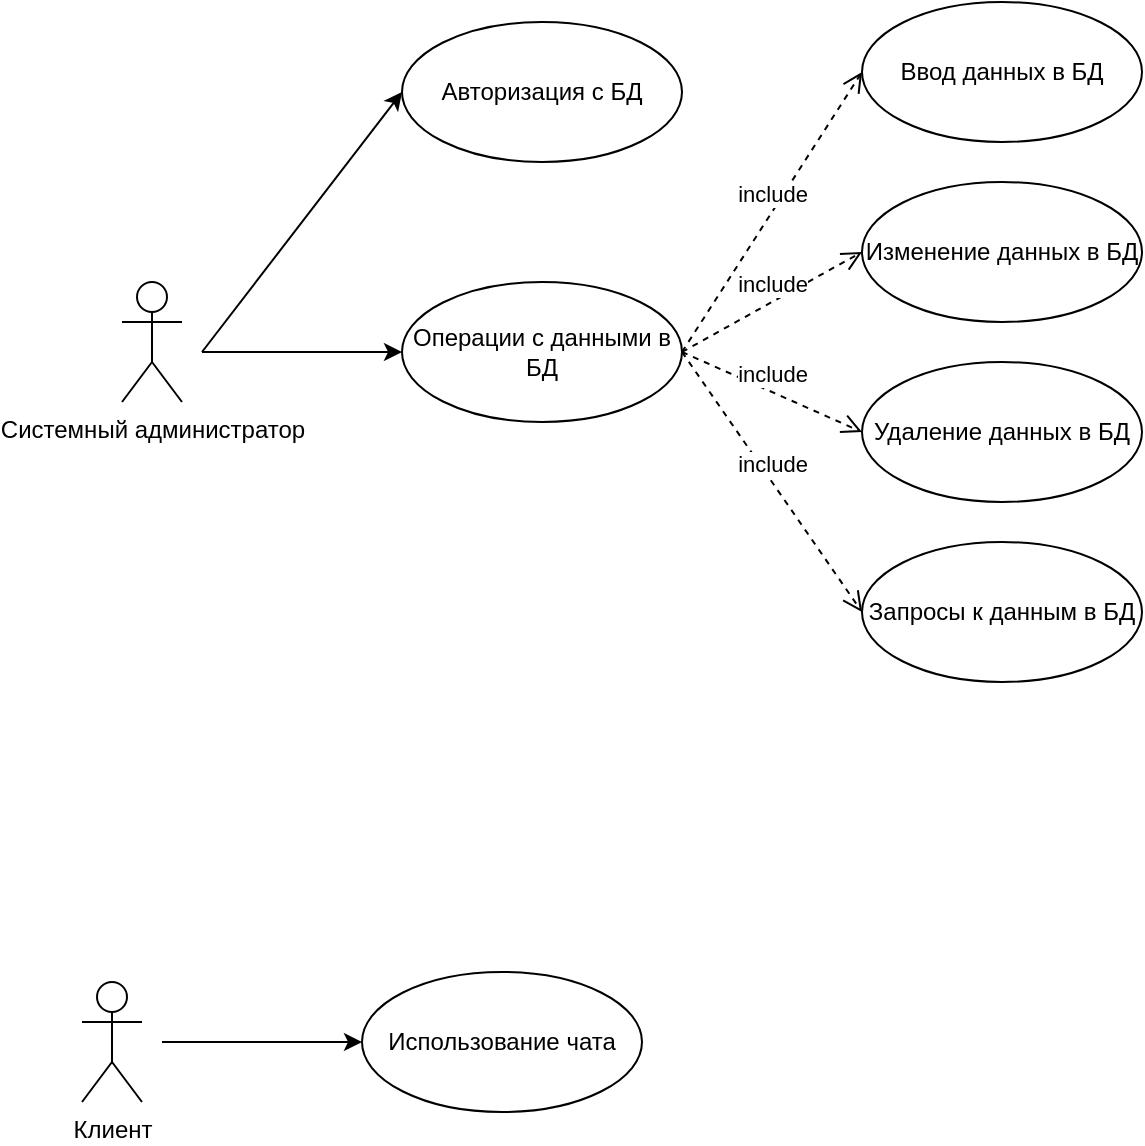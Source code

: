 <mxfile version="13.1.13" type="github">
  <diagram id="RC0_b64wAdmyMu5P7v91" name="Page-1">
    <mxGraphModel dx="1182" dy="764" grid="0" gridSize="10" guides="1" tooltips="1" connect="1" arrows="1" fold="1" page="0" pageScale="1" pageWidth="1100" pageHeight="850" math="0" shadow="0">
      <root>
        <mxCell id="0" />
        <mxCell id="1" parent="0" />
        <mxCell id="IA-KHhUkWGW9DsU5HXB7-1" value="Системный администратор" style="shape=umlActor;verticalLabelPosition=bottom;labelBackgroundColor=#ffffff;verticalAlign=top;html=1;" parent="1" vertex="1">
          <mxGeometry x="120" y="220" width="30" height="60" as="geometry" />
        </mxCell>
        <mxCell id="xqiQ21x0fGV3KOlMGPGb-1" value="Операции с данными в БД" style="ellipse;whiteSpace=wrap;html=1;" parent="1" vertex="1">
          <mxGeometry x="260" y="220" width="140" height="70" as="geometry" />
        </mxCell>
        <mxCell id="xqiQ21x0fGV3KOlMGPGb-2" value="Ввод данных в БД" style="ellipse;whiteSpace=wrap;html=1;" parent="1" vertex="1">
          <mxGeometry x="490" y="80" width="140" height="70" as="geometry" />
        </mxCell>
        <mxCell id="xqiQ21x0fGV3KOlMGPGb-3" value="Изменение данных в БД" style="ellipse;whiteSpace=wrap;html=1;" parent="1" vertex="1">
          <mxGeometry x="490" y="170" width="140" height="70" as="geometry" />
        </mxCell>
        <mxCell id="xqiQ21x0fGV3KOlMGPGb-4" value="Удаление данных в БД" style="ellipse;whiteSpace=wrap;html=1;" parent="1" vertex="1">
          <mxGeometry x="490" y="260" width="140" height="70" as="geometry" />
        </mxCell>
        <mxCell id="xqiQ21x0fGV3KOlMGPGb-5" value="Запросы к данным в БД" style="ellipse;whiteSpace=wrap;html=1;" parent="1" vertex="1">
          <mxGeometry x="490" y="350" width="140" height="70" as="geometry" />
        </mxCell>
        <mxCell id="xqiQ21x0fGV3KOlMGPGb-7" value="" style="endArrow=classic;html=1;entryX=0;entryY=0.5;entryDx=0;entryDy=0;" parent="1" target="xqiQ21x0fGV3KOlMGPGb-1" edge="1">
          <mxGeometry width="50" height="50" relative="1" as="geometry">
            <mxPoint x="160" y="255" as="sourcePoint" />
            <mxPoint x="230" y="110" as="targetPoint" />
          </mxGeometry>
        </mxCell>
        <mxCell id="xqiQ21x0fGV3KOlMGPGb-8" value="include" style="html=1;verticalAlign=bottom;endArrow=open;dashed=1;endSize=8;entryX=0;entryY=0.5;entryDx=0;entryDy=0;exitX=1;exitY=0.5;exitDx=0;exitDy=0;" parent="1" source="xqiQ21x0fGV3KOlMGPGb-1" target="xqiQ21x0fGV3KOlMGPGb-2" edge="1">
          <mxGeometry relative="1" as="geometry">
            <mxPoint x="290" y="180" as="sourcePoint" />
            <mxPoint x="390" y="120" as="targetPoint" />
          </mxGeometry>
        </mxCell>
        <mxCell id="xqiQ21x0fGV3KOlMGPGb-9" value="include" style="html=1;verticalAlign=bottom;endArrow=open;dashed=1;endSize=8;entryX=0;entryY=0.5;entryDx=0;entryDy=0;exitX=1;exitY=0.5;exitDx=0;exitDy=0;" parent="1" source="xqiQ21x0fGV3KOlMGPGb-1" target="xqiQ21x0fGV3KOlMGPGb-3" edge="1">
          <mxGeometry relative="1" as="geometry">
            <mxPoint x="430" y="265" as="sourcePoint" />
            <mxPoint x="500" y="125" as="targetPoint" />
          </mxGeometry>
        </mxCell>
        <mxCell id="xqiQ21x0fGV3KOlMGPGb-10" value="include" style="html=1;verticalAlign=bottom;endArrow=open;dashed=1;endSize=8;entryX=0;entryY=0.5;entryDx=0;entryDy=0;exitX=1;exitY=0.5;exitDx=0;exitDy=0;" parent="1" source="xqiQ21x0fGV3KOlMGPGb-1" target="xqiQ21x0fGV3KOlMGPGb-4" edge="1">
          <mxGeometry relative="1" as="geometry">
            <mxPoint x="460" y="260" as="sourcePoint" />
            <mxPoint x="510" y="135" as="targetPoint" />
          </mxGeometry>
        </mxCell>
        <mxCell id="xqiQ21x0fGV3KOlMGPGb-11" value="include" style="html=1;verticalAlign=bottom;endArrow=open;dashed=1;endSize=8;entryX=0;entryY=0.5;entryDx=0;entryDy=0;exitX=1;exitY=0.5;exitDx=0;exitDy=0;" parent="1" source="xqiQ21x0fGV3KOlMGPGb-1" target="xqiQ21x0fGV3KOlMGPGb-5" edge="1">
          <mxGeometry relative="1" as="geometry">
            <mxPoint x="420" y="300" as="sourcePoint" />
            <mxPoint x="520" y="145" as="targetPoint" />
          </mxGeometry>
        </mxCell>
        <mxCell id="xqiQ21x0fGV3KOlMGPGb-12" value="Авторизация с БД" style="ellipse;whiteSpace=wrap;html=1;" parent="1" vertex="1">
          <mxGeometry x="260" y="90" width="140" height="70" as="geometry" />
        </mxCell>
        <mxCell id="xqiQ21x0fGV3KOlMGPGb-13" value="" style="endArrow=classic;html=1;entryX=0;entryY=0.5;entryDx=0;entryDy=0;" parent="1" target="xqiQ21x0fGV3KOlMGPGb-12" edge="1">
          <mxGeometry width="50" height="50" relative="1" as="geometry">
            <mxPoint x="160" y="255" as="sourcePoint" />
            <mxPoint x="270" y="265" as="targetPoint" />
          </mxGeometry>
        </mxCell>
        <mxCell id="85FI1tHs7YjN2u3SJlDD-1" value="Клиент" style="shape=umlActor;verticalLabelPosition=bottom;labelBackgroundColor=#ffffff;verticalAlign=top;html=1;outlineConnect=0;" vertex="1" parent="1">
          <mxGeometry x="100" y="570" width="30" height="60" as="geometry" />
        </mxCell>
        <mxCell id="85FI1tHs7YjN2u3SJlDD-3" value="Использование чата" style="ellipse;whiteSpace=wrap;html=1;" vertex="1" parent="1">
          <mxGeometry x="240" y="565" width="140" height="70" as="geometry" />
        </mxCell>
        <mxCell id="85FI1tHs7YjN2u3SJlDD-5" value="" style="endArrow=classic;html=1;entryX=0;entryY=0.5;entryDx=0;entryDy=0;" edge="1" parent="1" target="85FI1tHs7YjN2u3SJlDD-3">
          <mxGeometry width="50" height="50" relative="1" as="geometry">
            <mxPoint x="140" y="600" as="sourcePoint" />
            <mxPoint x="210" y="540" as="targetPoint" />
          </mxGeometry>
        </mxCell>
      </root>
    </mxGraphModel>
  </diagram>
</mxfile>
